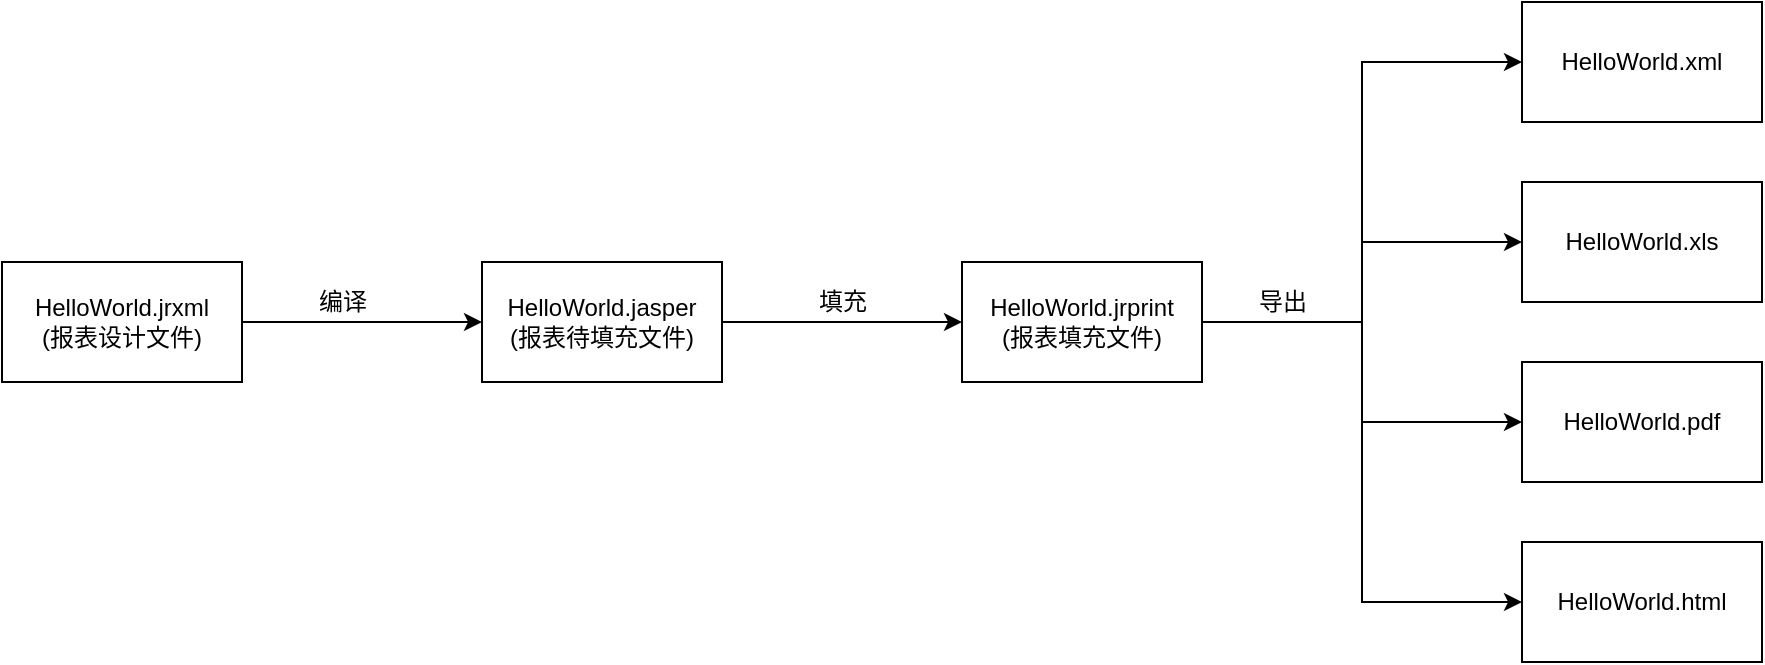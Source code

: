<mxfile version="15.3.8" type="github">
  <diagram id="NoOb-j3YrygcsHal6Q2r" name="Page-1">
    <mxGraphModel dx="1422" dy="761" grid="1" gridSize="10" guides="1" tooltips="1" connect="1" arrows="1" fold="1" page="1" pageScale="1" pageWidth="1920" pageHeight="1200" math="0" shadow="0">
      <root>
        <mxCell id="0" />
        <mxCell id="1" parent="0" />
        <mxCell id="IMfOi4sXUm4Xsk08d8dx-1" value="" style="edgeStyle=orthogonalEdgeStyle;rounded=0;orthogonalLoop=1;jettySize=auto;html=1;" edge="1" parent="1" source="IMfOi4sXUm4Xsk08d8dx-2" target="IMfOi4sXUm4Xsk08d8dx-4">
          <mxGeometry relative="1" as="geometry" />
        </mxCell>
        <mxCell id="IMfOi4sXUm4Xsk08d8dx-2" value="HelloWorld.jrxml&lt;br&gt;(报表设计文件)" style="rounded=0;whiteSpace=wrap;html=1;" vertex="1" parent="1">
          <mxGeometry x="120" y="360" width="120" height="60" as="geometry" />
        </mxCell>
        <mxCell id="IMfOi4sXUm4Xsk08d8dx-3" value="" style="edgeStyle=orthogonalEdgeStyle;rounded=0;orthogonalLoop=1;jettySize=auto;html=1;" edge="1" parent="1" source="IMfOi4sXUm4Xsk08d8dx-4" target="IMfOi4sXUm4Xsk08d8dx-9">
          <mxGeometry relative="1" as="geometry" />
        </mxCell>
        <mxCell id="IMfOi4sXUm4Xsk08d8dx-4" value="HelloWorld.jasper&lt;br&gt;(报表待填充文件)" style="rounded=0;whiteSpace=wrap;html=1;" vertex="1" parent="1">
          <mxGeometry x="360" y="360" width="120" height="60" as="geometry" />
        </mxCell>
        <mxCell id="IMfOi4sXUm4Xsk08d8dx-5" value="" style="edgeStyle=orthogonalEdgeStyle;rounded=0;orthogonalLoop=1;jettySize=auto;html=1;" edge="1" parent="1" source="IMfOi4sXUm4Xsk08d8dx-9" target="IMfOi4sXUm4Xsk08d8dx-12">
          <mxGeometry relative="1" as="geometry">
            <Array as="points">
              <mxPoint x="800" y="390" />
              <mxPoint x="800" y="260" />
            </Array>
          </mxGeometry>
        </mxCell>
        <mxCell id="IMfOi4sXUm4Xsk08d8dx-6" value="" style="edgeStyle=orthogonalEdgeStyle;rounded=0;orthogonalLoop=1;jettySize=auto;html=1;entryX=0;entryY=0.5;entryDx=0;entryDy=0;" edge="1" parent="1" source="IMfOi4sXUm4Xsk08d8dx-9" target="IMfOi4sXUm4Xsk08d8dx-13">
          <mxGeometry relative="1" as="geometry">
            <mxPoint x="660" y="280" as="targetPoint" />
          </mxGeometry>
        </mxCell>
        <mxCell id="IMfOi4sXUm4Xsk08d8dx-7" value="" style="edgeStyle=orthogonalEdgeStyle;rounded=0;orthogonalLoop=1;jettySize=auto;html=1;entryX=0;entryY=0.5;entryDx=0;entryDy=0;" edge="1" parent="1" source="IMfOi4sXUm4Xsk08d8dx-9" target="IMfOi4sXUm4Xsk08d8dx-14">
          <mxGeometry relative="1" as="geometry">
            <mxPoint x="660" y="280" as="targetPoint" />
          </mxGeometry>
        </mxCell>
        <mxCell id="IMfOi4sXUm4Xsk08d8dx-8" value="" style="edgeStyle=orthogonalEdgeStyle;rounded=0;orthogonalLoop=1;jettySize=auto;html=1;entryX=0;entryY=0.5;entryDx=0;entryDy=0;" edge="1" parent="1" source="IMfOi4sXUm4Xsk08d8dx-9" target="IMfOi4sXUm4Xsk08d8dx-15">
          <mxGeometry relative="1" as="geometry">
            <mxPoint x="660" y="280" as="targetPoint" />
          </mxGeometry>
        </mxCell>
        <mxCell id="IMfOi4sXUm4Xsk08d8dx-9" value="HelloWorld.jrprint&lt;br&gt;(报表填充文件)" style="rounded=0;whiteSpace=wrap;html=1;" vertex="1" parent="1">
          <mxGeometry x="600" y="360" width="120" height="60" as="geometry" />
        </mxCell>
        <mxCell id="IMfOi4sXUm4Xsk08d8dx-10" value="编译" style="text;html=1;align=center;verticalAlign=middle;resizable=0;points=[];autosize=1;" vertex="1" parent="1">
          <mxGeometry x="270" y="370" width="40" height="20" as="geometry" />
        </mxCell>
        <mxCell id="IMfOi4sXUm4Xsk08d8dx-11" value="填充" style="text;html=1;align=center;verticalAlign=middle;resizable=0;points=[];autosize=1;" vertex="1" parent="1">
          <mxGeometry x="520" y="370" width="40" height="20" as="geometry" />
        </mxCell>
        <mxCell id="IMfOi4sXUm4Xsk08d8dx-12" value="HelloWorld.xml" style="rounded=0;whiteSpace=wrap;html=1;" vertex="1" parent="1">
          <mxGeometry x="880" y="230" width="120" height="60" as="geometry" />
        </mxCell>
        <mxCell id="IMfOi4sXUm4Xsk08d8dx-13" value="HelloWorld.xls" style="rounded=0;whiteSpace=wrap;html=1;" vertex="1" parent="1">
          <mxGeometry x="880" y="320" width="120" height="60" as="geometry" />
        </mxCell>
        <mxCell id="IMfOi4sXUm4Xsk08d8dx-14" value="HelloWorld.pdf" style="rounded=0;whiteSpace=wrap;html=1;" vertex="1" parent="1">
          <mxGeometry x="880" y="410" width="120" height="60" as="geometry" />
        </mxCell>
        <mxCell id="IMfOi4sXUm4Xsk08d8dx-15" value="HelloWorld.html" style="rounded=0;whiteSpace=wrap;html=1;" vertex="1" parent="1">
          <mxGeometry x="880" y="500" width="120" height="60" as="geometry" />
        </mxCell>
        <mxCell id="IMfOi4sXUm4Xsk08d8dx-16" value="导出" style="text;html=1;align=center;verticalAlign=middle;resizable=0;points=[];autosize=1;" vertex="1" parent="1">
          <mxGeometry x="740" y="370" width="40" height="20" as="geometry" />
        </mxCell>
      </root>
    </mxGraphModel>
  </diagram>
</mxfile>
